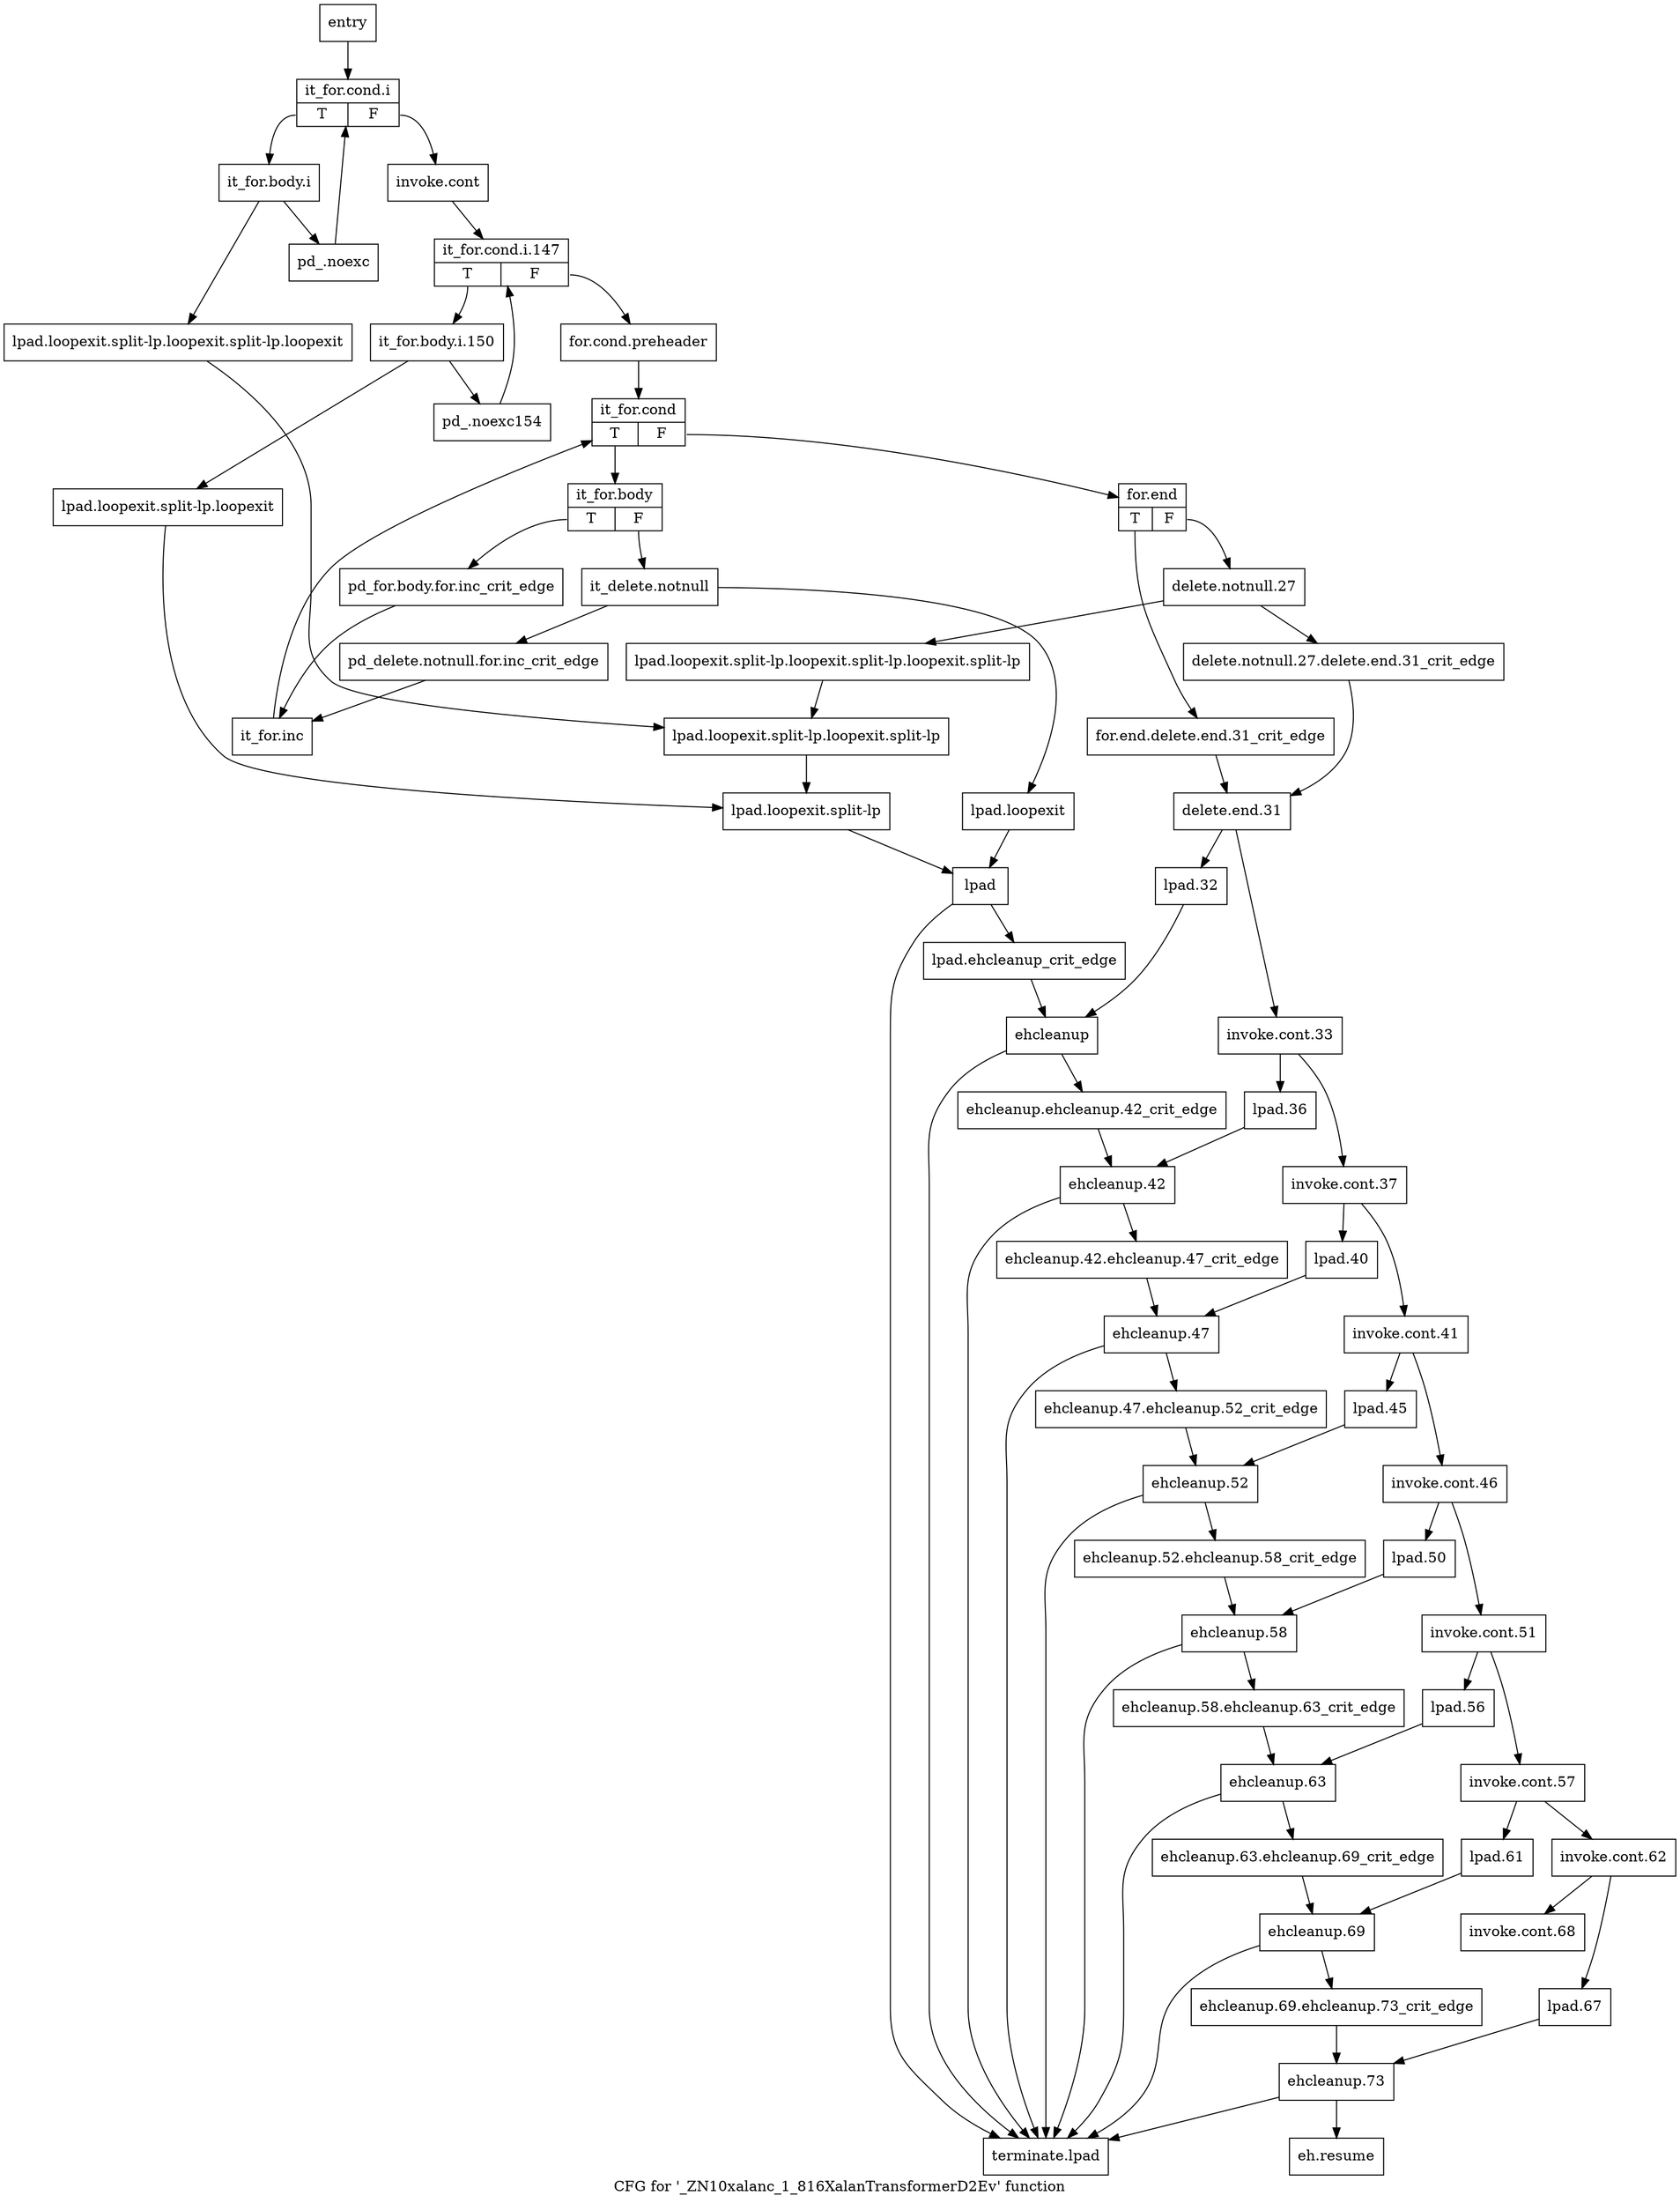 digraph "CFG for '_ZN10xalanc_1_816XalanTransformerD2Ev' function" {
	label="CFG for '_ZN10xalanc_1_816XalanTransformerD2Ev' function";

	Node0x91720e0 [shape=record,label="{entry}"];
	Node0x91720e0 -> Node0x9172130;
	Node0x9172130 [shape=record,label="{it_for.cond.i|{<s0>T|<s1>F}}"];
	Node0x9172130:s0 -> Node0x917e370;
	Node0x9172130:s1 -> Node0x917e410;
	Node0x917e370 [shape=record,label="{it_for.body.i}"];
	Node0x917e370 -> Node0x917e3c0;
	Node0x917e370 -> Node0x917e820;
	Node0x917e3c0 [shape=record,label="{pd_.noexc}"];
	Node0x917e3c0 -> Node0x9172130;
	Node0x917e410 [shape=record,label="{invoke.cont}"];
	Node0x917e410 -> Node0x917e460;
	Node0x917e460 [shape=record,label="{it_for.cond.i.147|{<s0>T|<s1>F}}"];
	Node0x917e460:s0 -> Node0x917e500;
	Node0x917e460:s1 -> Node0x917e4b0;
	Node0x917e4b0 [shape=record,label="{for.cond.preheader}"];
	Node0x917e4b0 -> Node0x917e5a0;
	Node0x917e500 [shape=record,label="{it_for.body.i.150}"];
	Node0x917e500 -> Node0x917e550;
	Node0x917e500 -> Node0x917e7d0;
	Node0x917e550 [shape=record,label="{pd_.noexc154}"];
	Node0x917e550 -> Node0x917e460;
	Node0x917e5a0 [shape=record,label="{it_for.cond|{<s0>T|<s1>F}}"];
	Node0x917e5a0:s0 -> Node0x917e5f0;
	Node0x917e5a0:s1 -> Node0x917ea00;
	Node0x917e5f0 [shape=record,label="{it_for.body|{<s0>T|<s1>F}}"];
	Node0x917e5f0:s0 -> Node0x917e640;
	Node0x917e5f0:s1 -> Node0x917e690;
	Node0x917e640 [shape=record,label="{pd_for.body.for.inc_crit_edge}"];
	Node0x917e640 -> Node0x917e730;
	Node0x917e690 [shape=record,label="{it_delete.notnull}"];
	Node0x917e690 -> Node0x917e6e0;
	Node0x917e690 -> Node0x917e780;
	Node0x917e6e0 [shape=record,label="{pd_delete.notnull.for.inc_crit_edge}"];
	Node0x917e6e0 -> Node0x917e730;
	Node0x917e730 [shape=record,label="{it_for.inc}"];
	Node0x917e730 -> Node0x917e5a0;
	Node0x917e780 [shape=record,label="{lpad.loopexit}"];
	Node0x917e780 -> Node0x917e960;
	Node0x917e7d0 [shape=record,label="{lpad.loopexit.split-lp.loopexit}"];
	Node0x917e7d0 -> Node0x917e910;
	Node0x917e820 [shape=record,label="{lpad.loopexit.split-lp.loopexit.split-lp.loopexit}"];
	Node0x917e820 -> Node0x917e8c0;
	Node0x917e870 [shape=record,label="{lpad.loopexit.split-lp.loopexit.split-lp.loopexit.split-lp}"];
	Node0x917e870 -> Node0x917e8c0;
	Node0x917e8c0 [shape=record,label="{lpad.loopexit.split-lp.loopexit.split-lp}"];
	Node0x917e8c0 -> Node0x917e910;
	Node0x917e910 [shape=record,label="{lpad.loopexit.split-lp}"];
	Node0x917e910 -> Node0x917e960;
	Node0x917e960 [shape=record,label="{lpad}"];
	Node0x917e960 -> Node0x917e9b0;
	Node0x917e960 -> Node0x917f590;
	Node0x917e9b0 [shape=record,label="{lpad.ehcleanup_crit_edge}"];
	Node0x917e9b0 -> Node0x917eeb0;
	Node0x917ea00 [shape=record,label="{for.end|{<s0>T|<s1>F}}"];
	Node0x917ea00:s0 -> Node0x917ea50;
	Node0x917ea00:s1 -> Node0x917eaa0;
	Node0x917ea50 [shape=record,label="{for.end.delete.end.31_crit_edge}"];
	Node0x917ea50 -> Node0x917eb40;
	Node0x917eaa0 [shape=record,label="{delete.notnull.27}"];
	Node0x917eaa0 -> Node0x917eaf0;
	Node0x917eaa0 -> Node0x917e870;
	Node0x917eaf0 [shape=record,label="{delete.notnull.27.delete.end.31_crit_edge}"];
	Node0x917eaf0 -> Node0x917eb40;
	Node0x917eb40 [shape=record,label="{delete.end.31}"];
	Node0x917eb40 -> Node0x917eb90;
	Node0x917eb40 -> Node0x917ee10;
	Node0x917eb90 [shape=record,label="{invoke.cont.33}"];
	Node0x917eb90 -> Node0x917ebe0;
	Node0x917eb90 -> Node0x917ee60;
	Node0x917ebe0 [shape=record,label="{invoke.cont.37}"];
	Node0x917ebe0 -> Node0x917ec30;
	Node0x917ebe0 -> Node0x917ef50;
	Node0x917ec30 [shape=record,label="{invoke.cont.41}"];
	Node0x917ec30 -> Node0x917ec80;
	Node0x917ec30 -> Node0x917f040;
	Node0x917ec80 [shape=record,label="{invoke.cont.46}"];
	Node0x917ec80 -> Node0x917ecd0;
	Node0x917ec80 -> Node0x917f130;
	Node0x917ecd0 [shape=record,label="{invoke.cont.51}"];
	Node0x917ecd0 -> Node0x917ed20;
	Node0x917ecd0 -> Node0x917f220;
	Node0x917ed20 [shape=record,label="{invoke.cont.57}"];
	Node0x917ed20 -> Node0x917ed70;
	Node0x917ed20 -> Node0x917f310;
	Node0x917ed70 [shape=record,label="{invoke.cont.62}"];
	Node0x917ed70 -> Node0x917edc0;
	Node0x917ed70 -> Node0x917f400;
	Node0x917edc0 [shape=record,label="{invoke.cont.68}"];
	Node0x917ee10 [shape=record,label="{lpad.32}"];
	Node0x917ee10 -> Node0x917eeb0;
	Node0x917ee60 [shape=record,label="{lpad.36}"];
	Node0x917ee60 -> Node0x917efa0;
	Node0x917eeb0 [shape=record,label="{ehcleanup}"];
	Node0x917eeb0 -> Node0x917ef00;
	Node0x917eeb0 -> Node0x917f590;
	Node0x917ef00 [shape=record,label="{ehcleanup.ehcleanup.42_crit_edge}"];
	Node0x917ef00 -> Node0x917efa0;
	Node0x917ef50 [shape=record,label="{lpad.40}"];
	Node0x917ef50 -> Node0x917f090;
	Node0x917efa0 [shape=record,label="{ehcleanup.42}"];
	Node0x917efa0 -> Node0x917eff0;
	Node0x917efa0 -> Node0x917f590;
	Node0x917eff0 [shape=record,label="{ehcleanup.42.ehcleanup.47_crit_edge}"];
	Node0x917eff0 -> Node0x917f090;
	Node0x917f040 [shape=record,label="{lpad.45}"];
	Node0x917f040 -> Node0x917f180;
	Node0x917f090 [shape=record,label="{ehcleanup.47}"];
	Node0x917f090 -> Node0x917f0e0;
	Node0x917f090 -> Node0x917f590;
	Node0x917f0e0 [shape=record,label="{ehcleanup.47.ehcleanup.52_crit_edge}"];
	Node0x917f0e0 -> Node0x917f180;
	Node0x917f130 [shape=record,label="{lpad.50}"];
	Node0x917f130 -> Node0x917f270;
	Node0x917f180 [shape=record,label="{ehcleanup.52}"];
	Node0x917f180 -> Node0x917f1d0;
	Node0x917f180 -> Node0x917f590;
	Node0x917f1d0 [shape=record,label="{ehcleanup.52.ehcleanup.58_crit_edge}"];
	Node0x917f1d0 -> Node0x917f270;
	Node0x917f220 [shape=record,label="{lpad.56}"];
	Node0x917f220 -> Node0x917f360;
	Node0x917f270 [shape=record,label="{ehcleanup.58}"];
	Node0x917f270 -> Node0x917f2c0;
	Node0x917f270 -> Node0x917f590;
	Node0x917f2c0 [shape=record,label="{ehcleanup.58.ehcleanup.63_crit_edge}"];
	Node0x917f2c0 -> Node0x917f360;
	Node0x917f310 [shape=record,label="{lpad.61}"];
	Node0x917f310 -> Node0x917f450;
	Node0x917f360 [shape=record,label="{ehcleanup.63}"];
	Node0x917f360 -> Node0x917f3b0;
	Node0x917f360 -> Node0x917f590;
	Node0x917f3b0 [shape=record,label="{ehcleanup.63.ehcleanup.69_crit_edge}"];
	Node0x917f3b0 -> Node0x917f450;
	Node0x917f400 [shape=record,label="{lpad.67}"];
	Node0x917f400 -> Node0x917f4f0;
	Node0x917f450 [shape=record,label="{ehcleanup.69}"];
	Node0x917f450 -> Node0x917f4a0;
	Node0x917f450 -> Node0x917f590;
	Node0x917f4a0 [shape=record,label="{ehcleanup.69.ehcleanup.73_crit_edge}"];
	Node0x917f4a0 -> Node0x917f4f0;
	Node0x917f4f0 [shape=record,label="{ehcleanup.73}"];
	Node0x917f4f0 -> Node0x917f540;
	Node0x917f4f0 -> Node0x917f590;
	Node0x917f540 [shape=record,label="{eh.resume}"];
	Node0x917f590 [shape=record,label="{terminate.lpad}"];
}
